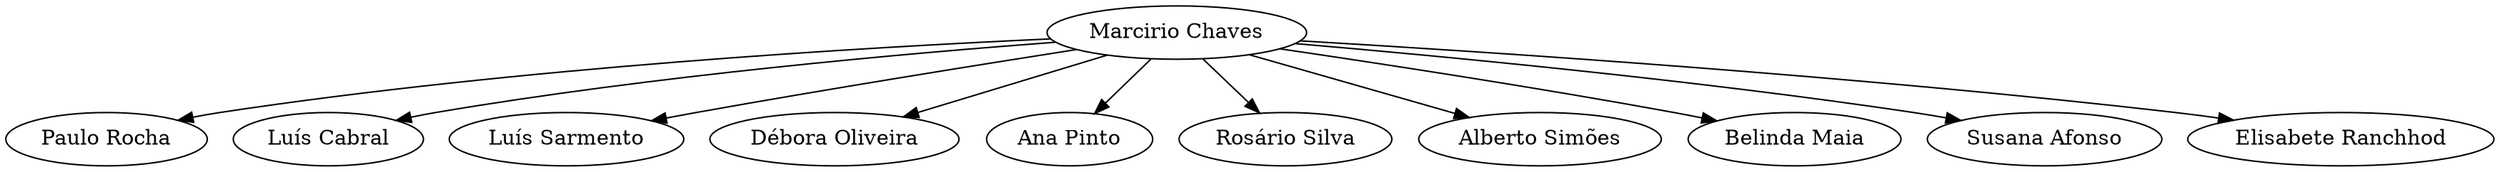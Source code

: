 digraph G {
"Marcirio Chaves" -> "Paulo Rocha"
"Marcirio Chaves" -> "Luís Cabral"
"Marcirio Chaves" -> "Luís Sarmento"
"Marcirio Chaves" -> "Débora Oliveira"
"Marcirio Chaves" -> "Ana Pinto"
"Marcirio Chaves" -> "Rosário Silva"
"Marcirio Chaves" -> "Alberto Simões"
"Marcirio Chaves" -> "Belinda Maia"
"Marcirio Chaves" -> "Susana Afonso"
"Marcirio Chaves" -> "Elisabete Ranchhod"
}